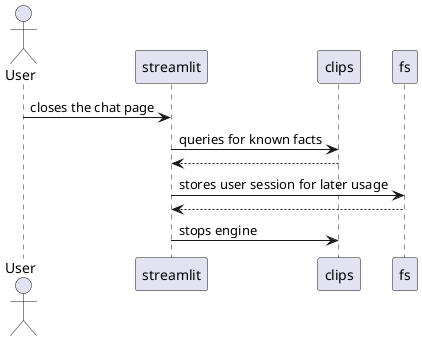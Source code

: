 @startuml
actor User as user

user -> streamlit : closes the chat page

streamlit -> clips : queries for known facts
streamlit <-- clips

streamlit -> fs : stores user session for later usage
fs --> streamlit

streamlit -> clips : stops engine

@enduml
